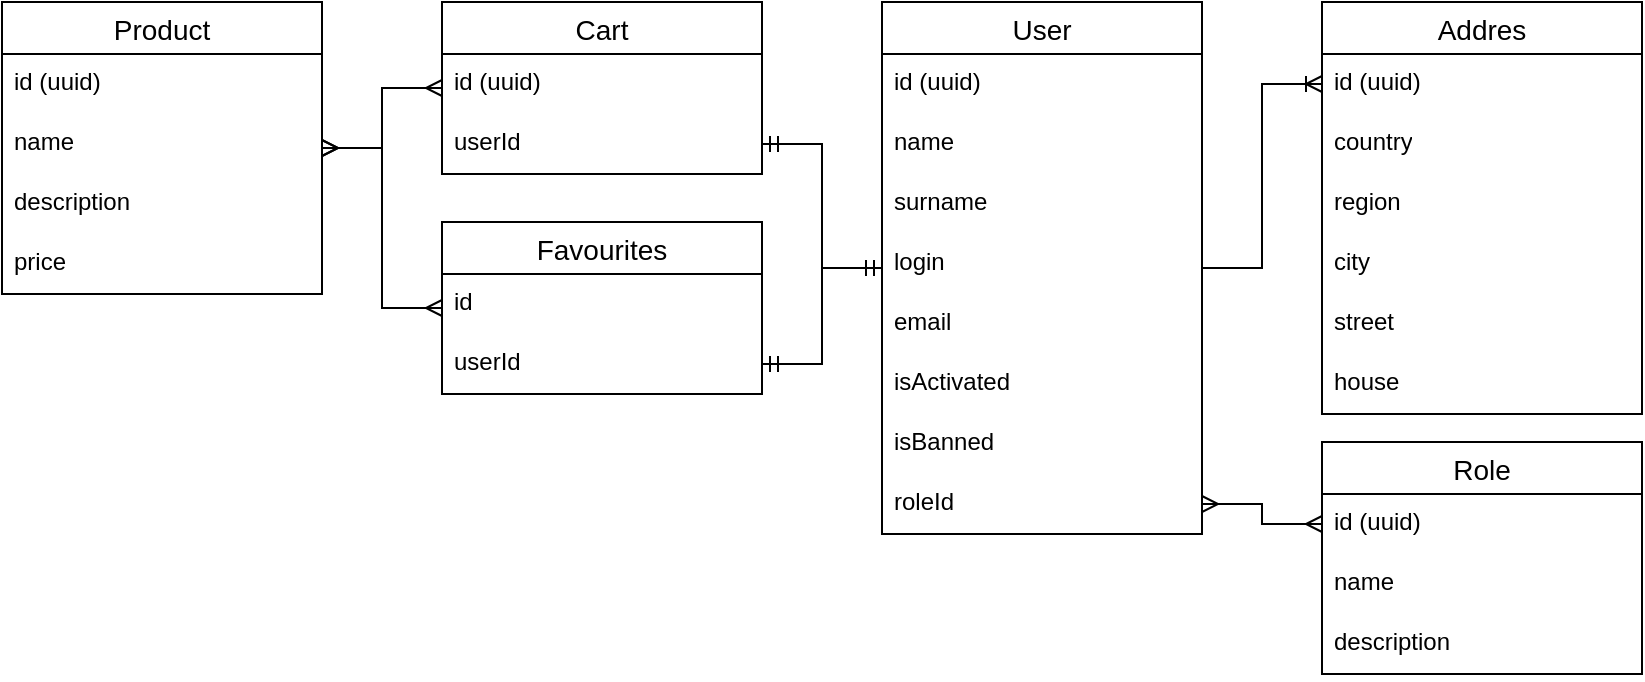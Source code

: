 <mxfile version="21.5.2" type="device">
  <diagram name="Страница 1" id="pvoVaq_7yJeABLTULmkj">
    <mxGraphModel dx="2074" dy="756" grid="1" gridSize="10" guides="1" tooltips="1" connect="1" arrows="1" fold="1" page="1" pageScale="1" pageWidth="827" pageHeight="1169" math="0" shadow="0">
      <root>
        <mxCell id="0" />
        <mxCell id="1" parent="0" />
        <mxCell id="5BaXlFDTukwgb9Mtx_9Q-1" value="User" style="swimlane;fontStyle=0;childLayout=stackLayout;horizontal=1;startSize=26;horizontalStack=0;resizeParent=1;resizeParentMax=0;resizeLast=0;collapsible=1;marginBottom=0;align=center;fontSize=14;" parent="1" vertex="1">
          <mxGeometry x="440" width="160" height="266" as="geometry" />
        </mxCell>
        <mxCell id="5BaXlFDTukwgb9Mtx_9Q-2" value="id (uuid)" style="text;strokeColor=none;fillColor=none;spacingLeft=4;spacingRight=4;overflow=hidden;rotatable=0;points=[[0,0.5],[1,0.5]];portConstraint=eastwest;fontSize=12;whiteSpace=wrap;html=1;" parent="5BaXlFDTukwgb9Mtx_9Q-1" vertex="1">
          <mxGeometry y="26" width="160" height="30" as="geometry" />
        </mxCell>
        <mxCell id="5BaXlFDTukwgb9Mtx_9Q-3" value="name" style="text;strokeColor=none;fillColor=none;spacingLeft=4;spacingRight=4;overflow=hidden;rotatable=0;points=[[0,0.5],[1,0.5]];portConstraint=eastwest;fontSize=12;whiteSpace=wrap;html=1;" parent="5BaXlFDTukwgb9Mtx_9Q-1" vertex="1">
          <mxGeometry y="56" width="160" height="30" as="geometry" />
        </mxCell>
        <mxCell id="5BaXlFDTukwgb9Mtx_9Q-4" value="surname" style="text;strokeColor=none;fillColor=none;spacingLeft=4;spacingRight=4;overflow=hidden;rotatable=0;points=[[0,0.5],[1,0.5]];portConstraint=eastwest;fontSize=12;whiteSpace=wrap;html=1;" parent="5BaXlFDTukwgb9Mtx_9Q-1" vertex="1">
          <mxGeometry y="86" width="160" height="30" as="geometry" />
        </mxCell>
        <mxCell id="5BaXlFDTukwgb9Mtx_9Q-5" value="login" style="text;strokeColor=none;fillColor=none;spacingLeft=4;spacingRight=4;overflow=hidden;rotatable=0;points=[[0,0.5],[1,0.5]];portConstraint=eastwest;fontSize=12;whiteSpace=wrap;html=1;" parent="5BaXlFDTukwgb9Mtx_9Q-1" vertex="1">
          <mxGeometry y="116" width="160" height="30" as="geometry" />
        </mxCell>
        <mxCell id="5BaXlFDTukwgb9Mtx_9Q-6" value="email" style="text;strokeColor=none;fillColor=none;spacingLeft=4;spacingRight=4;overflow=hidden;rotatable=0;points=[[0,0.5],[1,0.5]];portConstraint=eastwest;fontSize=12;whiteSpace=wrap;html=1;" parent="5BaXlFDTukwgb9Mtx_9Q-1" vertex="1">
          <mxGeometry y="146" width="160" height="30" as="geometry" />
        </mxCell>
        <mxCell id="5BaXlFDTukwgb9Mtx_9Q-7" value="isActivated" style="text;strokeColor=none;fillColor=none;spacingLeft=4;spacingRight=4;overflow=hidden;rotatable=0;points=[[0,0.5],[1,0.5]];portConstraint=eastwest;fontSize=12;whiteSpace=wrap;html=1;" parent="5BaXlFDTukwgb9Mtx_9Q-1" vertex="1">
          <mxGeometry y="176" width="160" height="30" as="geometry" />
        </mxCell>
        <mxCell id="5BaXlFDTukwgb9Mtx_9Q-8" value="isBanned" style="text;strokeColor=none;fillColor=none;spacingLeft=4;spacingRight=4;overflow=hidden;rotatable=0;points=[[0,0.5],[1,0.5]];portConstraint=eastwest;fontSize=12;whiteSpace=wrap;html=1;" parent="5BaXlFDTukwgb9Mtx_9Q-1" vertex="1">
          <mxGeometry y="206" width="160" height="30" as="geometry" />
        </mxCell>
        <mxCell id="5BaXlFDTukwgb9Mtx_9Q-9" value="roleId" style="text;strokeColor=none;fillColor=none;spacingLeft=4;spacingRight=4;overflow=hidden;rotatable=0;points=[[0,0.5],[1,0.5]];portConstraint=eastwest;fontSize=12;whiteSpace=wrap;html=1;" parent="5BaXlFDTukwgb9Mtx_9Q-1" vertex="1">
          <mxGeometry y="236" width="160" height="30" as="geometry" />
        </mxCell>
        <mxCell id="5BaXlFDTukwgb9Mtx_9Q-11" value="Role" style="swimlane;fontStyle=0;childLayout=stackLayout;horizontal=1;startSize=26;horizontalStack=0;resizeParent=1;resizeParentMax=0;resizeLast=0;collapsible=1;marginBottom=0;align=center;fontSize=14;" parent="1" vertex="1">
          <mxGeometry x="660" y="220" width="160" height="116" as="geometry" />
        </mxCell>
        <mxCell id="5BaXlFDTukwgb9Mtx_9Q-12" value="id (uuid)" style="text;strokeColor=none;fillColor=none;spacingLeft=4;spacingRight=4;overflow=hidden;rotatable=0;points=[[0,0.5],[1,0.5]];portConstraint=eastwest;fontSize=12;whiteSpace=wrap;html=1;" parent="5BaXlFDTukwgb9Mtx_9Q-11" vertex="1">
          <mxGeometry y="26" width="160" height="30" as="geometry" />
        </mxCell>
        <mxCell id="5BaXlFDTukwgb9Mtx_9Q-13" value="name" style="text;strokeColor=none;fillColor=none;spacingLeft=4;spacingRight=4;overflow=hidden;rotatable=0;points=[[0,0.5],[1,0.5]];portConstraint=eastwest;fontSize=12;whiteSpace=wrap;html=1;" parent="5BaXlFDTukwgb9Mtx_9Q-11" vertex="1">
          <mxGeometry y="56" width="160" height="30" as="geometry" />
        </mxCell>
        <mxCell id="5BaXlFDTukwgb9Mtx_9Q-14" value="description" style="text;strokeColor=none;fillColor=none;spacingLeft=4;spacingRight=4;overflow=hidden;rotatable=0;points=[[0,0.5],[1,0.5]];portConstraint=eastwest;fontSize=12;whiteSpace=wrap;html=1;" parent="5BaXlFDTukwgb9Mtx_9Q-11" vertex="1">
          <mxGeometry y="86" width="160" height="30" as="geometry" />
        </mxCell>
        <mxCell id="5BaXlFDTukwgb9Mtx_9Q-16" value="" style="edgeStyle=entityRelationEdgeStyle;fontSize=12;html=1;endArrow=ERmany;startArrow=ERmany;rounded=0;" parent="1" source="5BaXlFDTukwgb9Mtx_9Q-9" target="5BaXlFDTukwgb9Mtx_9Q-12" edge="1">
          <mxGeometry width="100" height="100" relative="1" as="geometry">
            <mxPoint x="760" y="420" as="sourcePoint" />
            <mxPoint x="860" y="320" as="targetPoint" />
          </mxGeometry>
        </mxCell>
        <mxCell id="5BaXlFDTukwgb9Mtx_9Q-17" value="Addres" style="swimlane;fontStyle=0;childLayout=stackLayout;horizontal=1;startSize=26;horizontalStack=0;resizeParent=1;resizeParentMax=0;resizeLast=0;collapsible=1;marginBottom=0;align=center;fontSize=14;" parent="1" vertex="1">
          <mxGeometry x="660" width="160" height="206" as="geometry" />
        </mxCell>
        <mxCell id="5BaXlFDTukwgb9Mtx_9Q-18" value="id (uuid)" style="text;strokeColor=none;fillColor=none;spacingLeft=4;spacingRight=4;overflow=hidden;rotatable=0;points=[[0,0.5],[1,0.5]];portConstraint=eastwest;fontSize=12;whiteSpace=wrap;html=1;" parent="5BaXlFDTukwgb9Mtx_9Q-17" vertex="1">
          <mxGeometry y="26" width="160" height="30" as="geometry" />
        </mxCell>
        <mxCell id="5BaXlFDTukwgb9Mtx_9Q-19" value="country" style="text;strokeColor=none;fillColor=none;spacingLeft=4;spacingRight=4;overflow=hidden;rotatable=0;points=[[0,0.5],[1,0.5]];portConstraint=eastwest;fontSize=12;whiteSpace=wrap;html=1;" parent="5BaXlFDTukwgb9Mtx_9Q-17" vertex="1">
          <mxGeometry y="56" width="160" height="30" as="geometry" />
        </mxCell>
        <mxCell id="5BaXlFDTukwgb9Mtx_9Q-20" value="region" style="text;strokeColor=none;fillColor=none;spacingLeft=4;spacingRight=4;overflow=hidden;rotatable=0;points=[[0,0.5],[1,0.5]];portConstraint=eastwest;fontSize=12;whiteSpace=wrap;html=1;" parent="5BaXlFDTukwgb9Mtx_9Q-17" vertex="1">
          <mxGeometry y="86" width="160" height="30" as="geometry" />
        </mxCell>
        <mxCell id="5BaXlFDTukwgb9Mtx_9Q-21" value="city" style="text;strokeColor=none;fillColor=none;spacingLeft=4;spacingRight=4;overflow=hidden;rotatable=0;points=[[0,0.5],[1,0.5]];portConstraint=eastwest;fontSize=12;whiteSpace=wrap;html=1;" parent="5BaXlFDTukwgb9Mtx_9Q-17" vertex="1">
          <mxGeometry y="116" width="160" height="30" as="geometry" />
        </mxCell>
        <mxCell id="5BaXlFDTukwgb9Mtx_9Q-22" value="street" style="text;strokeColor=none;fillColor=none;spacingLeft=4;spacingRight=4;overflow=hidden;rotatable=0;points=[[0,0.5],[1,0.5]];portConstraint=eastwest;fontSize=12;whiteSpace=wrap;html=1;" parent="5BaXlFDTukwgb9Mtx_9Q-17" vertex="1">
          <mxGeometry y="146" width="160" height="30" as="geometry" />
        </mxCell>
        <mxCell id="5BaXlFDTukwgb9Mtx_9Q-23" value="house" style="text;strokeColor=none;fillColor=none;spacingLeft=4;spacingRight=4;overflow=hidden;rotatable=0;points=[[0,0.5],[1,0.5]];portConstraint=eastwest;fontSize=12;whiteSpace=wrap;html=1;" parent="5BaXlFDTukwgb9Mtx_9Q-17" vertex="1">
          <mxGeometry y="176" width="160" height="30" as="geometry" />
        </mxCell>
        <mxCell id="5BaXlFDTukwgb9Mtx_9Q-24" value="" style="edgeStyle=entityRelationEdgeStyle;fontSize=12;html=1;endArrow=ERoneToMany;rounded=0;" parent="1" source="5BaXlFDTukwgb9Mtx_9Q-1" target="5BaXlFDTukwgb9Mtx_9Q-18" edge="1">
          <mxGeometry width="100" height="100" relative="1" as="geometry">
            <mxPoint x="760" y="370" as="sourcePoint" />
            <mxPoint x="860" y="270" as="targetPoint" />
          </mxGeometry>
        </mxCell>
        <mxCell id="5BaXlFDTukwgb9Mtx_9Q-25" value="Product" style="swimlane;fontStyle=0;childLayout=stackLayout;horizontal=1;startSize=26;horizontalStack=0;resizeParent=1;resizeParentMax=0;resizeLast=0;collapsible=1;marginBottom=0;align=center;fontSize=14;" parent="1" vertex="1">
          <mxGeometry width="160" height="146" as="geometry" />
        </mxCell>
        <mxCell id="5BaXlFDTukwgb9Mtx_9Q-26" value="id (uuid)" style="text;strokeColor=none;fillColor=none;spacingLeft=4;spacingRight=4;overflow=hidden;rotatable=0;points=[[0,0.5],[1,0.5]];portConstraint=eastwest;fontSize=12;whiteSpace=wrap;html=1;" parent="5BaXlFDTukwgb9Mtx_9Q-25" vertex="1">
          <mxGeometry y="26" width="160" height="30" as="geometry" />
        </mxCell>
        <mxCell id="5BaXlFDTukwgb9Mtx_9Q-27" value="name" style="text;strokeColor=none;fillColor=none;spacingLeft=4;spacingRight=4;overflow=hidden;rotatable=0;points=[[0,0.5],[1,0.5]];portConstraint=eastwest;fontSize=12;whiteSpace=wrap;html=1;" parent="5BaXlFDTukwgb9Mtx_9Q-25" vertex="1">
          <mxGeometry y="56" width="160" height="30" as="geometry" />
        </mxCell>
        <mxCell id="5BaXlFDTukwgb9Mtx_9Q-28" value="description" style="text;strokeColor=none;fillColor=none;spacingLeft=4;spacingRight=4;overflow=hidden;rotatable=0;points=[[0,0.5],[1,0.5]];portConstraint=eastwest;fontSize=12;whiteSpace=wrap;html=1;" parent="5BaXlFDTukwgb9Mtx_9Q-25" vertex="1">
          <mxGeometry y="86" width="160" height="30" as="geometry" />
        </mxCell>
        <mxCell id="5BaXlFDTukwgb9Mtx_9Q-29" value="price" style="text;strokeColor=none;fillColor=none;spacingLeft=4;spacingRight=4;overflow=hidden;rotatable=0;points=[[0,0.5],[1,0.5]];portConstraint=eastwest;fontSize=12;whiteSpace=wrap;html=1;" parent="5BaXlFDTukwgb9Mtx_9Q-25" vertex="1">
          <mxGeometry y="116" width="160" height="30" as="geometry" />
        </mxCell>
        <mxCell id="5BaXlFDTukwgb9Mtx_9Q-30" value="Cart" style="swimlane;fontStyle=0;childLayout=stackLayout;horizontal=1;startSize=26;horizontalStack=0;resizeParent=1;resizeParentMax=0;resizeLast=0;collapsible=1;marginBottom=0;align=center;fontSize=14;" parent="1" vertex="1">
          <mxGeometry x="220" width="160" height="86" as="geometry" />
        </mxCell>
        <mxCell id="5BaXlFDTukwgb9Mtx_9Q-31" value="id (uuid)" style="text;strokeColor=none;fillColor=none;spacingLeft=4;spacingRight=4;overflow=hidden;rotatable=0;points=[[0,0.5],[1,0.5]];portConstraint=eastwest;fontSize=12;whiteSpace=wrap;html=1;" parent="5BaXlFDTukwgb9Mtx_9Q-30" vertex="1">
          <mxGeometry y="26" width="160" height="30" as="geometry" />
        </mxCell>
        <mxCell id="5BaXlFDTukwgb9Mtx_9Q-32" value="userId" style="text;strokeColor=none;fillColor=none;spacingLeft=4;spacingRight=4;overflow=hidden;rotatable=0;points=[[0,0.5],[1,0.5]];portConstraint=eastwest;fontSize=12;whiteSpace=wrap;html=1;" parent="5BaXlFDTukwgb9Mtx_9Q-30" vertex="1">
          <mxGeometry y="56" width="160" height="30" as="geometry" />
        </mxCell>
        <mxCell id="5BaXlFDTukwgb9Mtx_9Q-34" value="" style="edgeStyle=entityRelationEdgeStyle;fontSize=12;html=1;endArrow=ERmany;startArrow=ERmany;rounded=0;" parent="1" source="5BaXlFDTukwgb9Mtx_9Q-25" target="5BaXlFDTukwgb9Mtx_9Q-30" edge="1">
          <mxGeometry width="100" height="100" relative="1" as="geometry">
            <mxPoint x="340" y="30" as="sourcePoint" />
            <mxPoint x="440" y="-70" as="targetPoint" />
          </mxGeometry>
        </mxCell>
        <mxCell id="5BaXlFDTukwgb9Mtx_9Q-35" value="" style="edgeStyle=entityRelationEdgeStyle;fontSize=12;html=1;endArrow=ERmandOne;startArrow=ERmandOne;rounded=0;" parent="1" source="5BaXlFDTukwgb9Mtx_9Q-32" target="5BaXlFDTukwgb9Mtx_9Q-1" edge="1">
          <mxGeometry width="100" height="100" relative="1" as="geometry">
            <mxPoint x="340" y="230" as="sourcePoint" />
            <mxPoint x="440" y="130" as="targetPoint" />
          </mxGeometry>
        </mxCell>
        <mxCell id="2gg51eOKB13ZYgPKW6dA-1" value="Favourites" style="swimlane;fontStyle=0;childLayout=stackLayout;horizontal=1;startSize=26;horizontalStack=0;resizeParent=1;resizeParentMax=0;resizeLast=0;collapsible=1;marginBottom=0;align=center;fontSize=14;" vertex="1" parent="1">
          <mxGeometry x="220" y="110" width="160" height="86" as="geometry" />
        </mxCell>
        <mxCell id="2gg51eOKB13ZYgPKW6dA-2" value="id" style="text;strokeColor=none;fillColor=none;spacingLeft=4;spacingRight=4;overflow=hidden;rotatable=0;points=[[0,0.5],[1,0.5]];portConstraint=eastwest;fontSize=12;whiteSpace=wrap;html=1;" vertex="1" parent="2gg51eOKB13ZYgPKW6dA-1">
          <mxGeometry y="26" width="160" height="30" as="geometry" />
        </mxCell>
        <mxCell id="2gg51eOKB13ZYgPKW6dA-3" value="userId" style="text;strokeColor=none;fillColor=none;spacingLeft=4;spacingRight=4;overflow=hidden;rotatable=0;points=[[0,0.5],[1,0.5]];portConstraint=eastwest;fontSize=12;whiteSpace=wrap;html=1;" vertex="1" parent="2gg51eOKB13ZYgPKW6dA-1">
          <mxGeometry y="56" width="160" height="30" as="geometry" />
        </mxCell>
        <mxCell id="2gg51eOKB13ZYgPKW6dA-6" value="" style="edgeStyle=entityRelationEdgeStyle;fontSize=12;html=1;endArrow=ERmany;startArrow=ERmany;rounded=0;" edge="1" parent="1" source="5BaXlFDTukwgb9Mtx_9Q-25" target="2gg51eOKB13ZYgPKW6dA-1">
          <mxGeometry width="100" height="100" relative="1" as="geometry">
            <mxPoint x="360" y="140" as="sourcePoint" />
            <mxPoint x="460" y="40" as="targetPoint" />
          </mxGeometry>
        </mxCell>
        <mxCell id="2gg51eOKB13ZYgPKW6dA-7" value="" style="edgeStyle=entityRelationEdgeStyle;fontSize=12;html=1;endArrow=ERmandOne;startArrow=ERmandOne;rounded=0;" edge="1" parent="1" source="2gg51eOKB13ZYgPKW6dA-3" target="5BaXlFDTukwgb9Mtx_9Q-1">
          <mxGeometry width="100" height="100" relative="1" as="geometry">
            <mxPoint x="360" y="140" as="sourcePoint" />
            <mxPoint x="460" y="40" as="targetPoint" />
          </mxGeometry>
        </mxCell>
      </root>
    </mxGraphModel>
  </diagram>
</mxfile>

